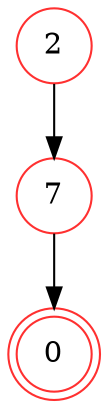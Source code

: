 digraph {   
    node [shape = doublecircle, color = firebrick1] 0 ;
    node [shape = circle];
    node [color= firebrick1];
    2 -> 7 -> 0;	
}